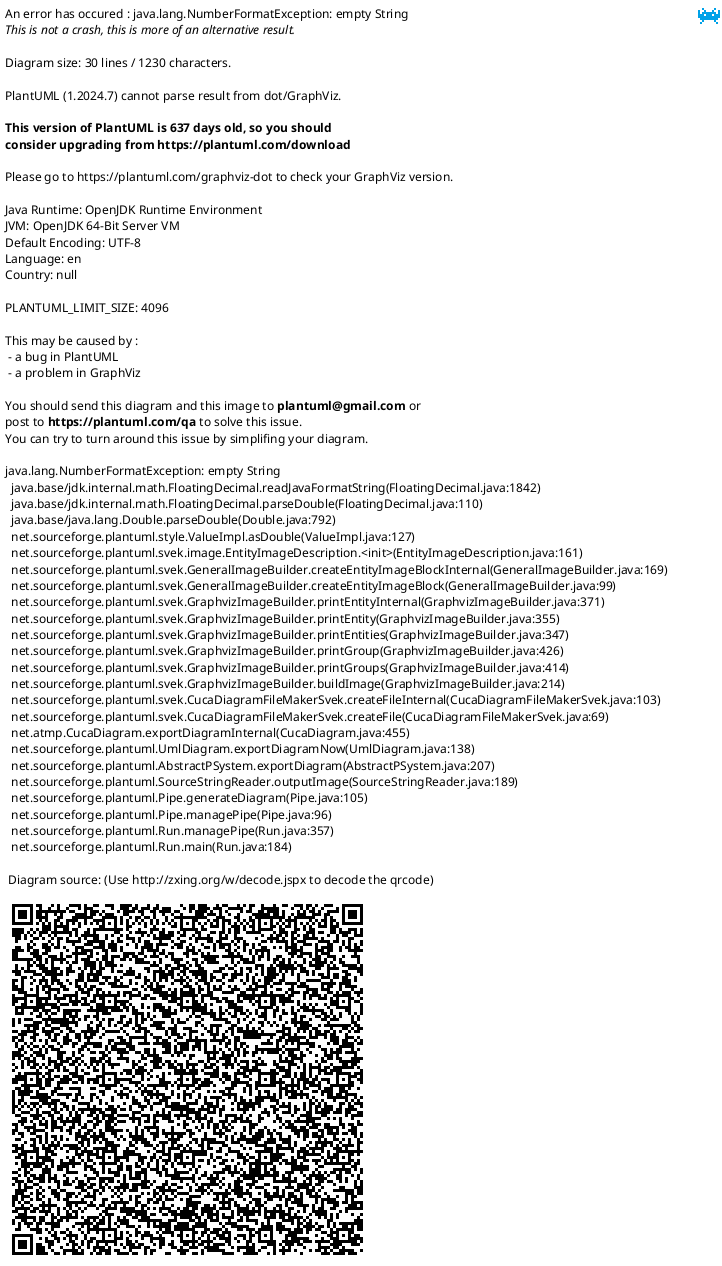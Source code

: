 @startuml 
skinparam monochrome true
skinparam shadowing false  

component [**IRS**] <<System>> as IRS {
interface ServiceExtension as ServiceExtension
component [**ApiEndpointExtension**] as ApiEndpointExtension
component [**RequestMiddleware**]
component [**IRS API**] <<Component>> as API
interface "WebService (Servlet)"  as WebService
component [**JerseyRestService**] as JerseyRestService
component [**ConsumerAPIControllerService**] <<Component>> as ConsumerAPIControllerService
component [**ConsumerService**] <<Component>> as ConsumerService
component [**JobOrchestrator**] <<Component>> as JobOrchestrator
interface JobStore
component [**InMemoryJobStore**] <<Component>> as InMemoryJobStore
component [**RecursiveJobHandler**] <<Component>> as RecursiveJobHandler
component [**IRSAASClient**] <<Component>> as IRSAASClient
component [**PartsTreeRecursiveLogic**] <<Component>> as PartsTreeRecursiveLogic
interface BlobStoreApi as DataStoreApi
component [**BlobStoreClient**] <<Component>> as DataStoreClient
component [**PartsTreesAssembler**] as PartsTreesAssembler

JobStore -  [InMemoryJobStore]
DataStoreApi - [DataStoreClient]
WebService - [JerseyRestService]
ServiceExtension - [ApiEndpointExtension]

}
@enduml